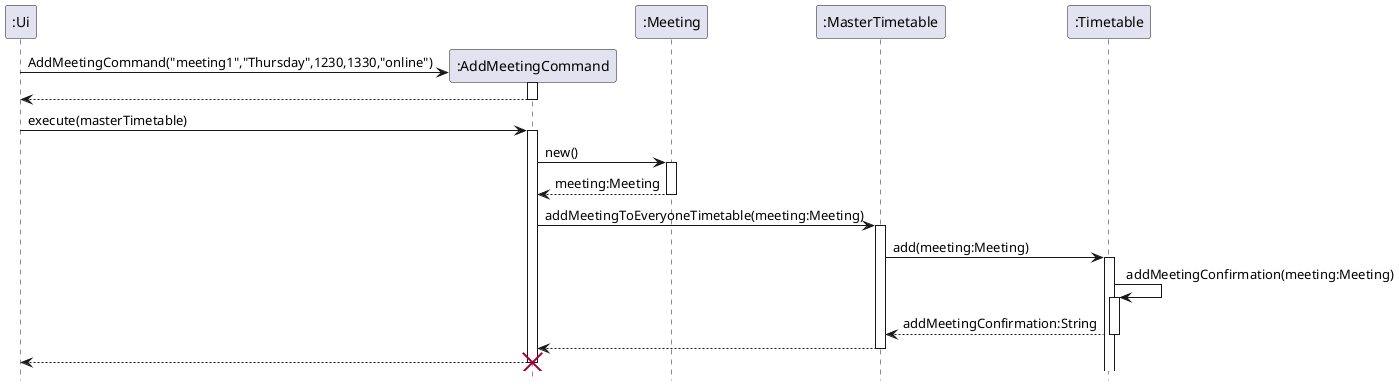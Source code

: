 @startuml
hide footbox


create ":Ui"

create ":AddMeetingCommand"
":Ui" -> ":AddMeetingCommand" ++: AddMeetingCommand("meeting1","Thursday",1230,1330,"online")
":AddMeetingCommand" --> ":Ui" -- :
":Ui" -> ":AddMeetingCommand" ++: execute(masterTimetable)
":AddMeetingCommand" -> ":Meeting" ++ : new()
":Meeting" --> ":AddMeetingCommand" --: meeting:Meeting

":AddMeetingCommand" -> ":MasterTimetable" ++: addMeetingToEveryoneTimetable(meeting:Meeting)
":MasterTimetable" -> ":Timetable" ++ : add(meeting:Meeting)
":Timetable" -> ":Timetable"++: addMeetingConfirmation(meeting:Meeting)
":Timetable" --> ":MasterTimetable" --: addMeetingConfirmation:String
":MasterTimetable" --> ":AddMeetingCommand" -- :
":AddMeetingCommand" --> ":Ui" --:

destroy ":AddMeetingCommand"


@enduml
